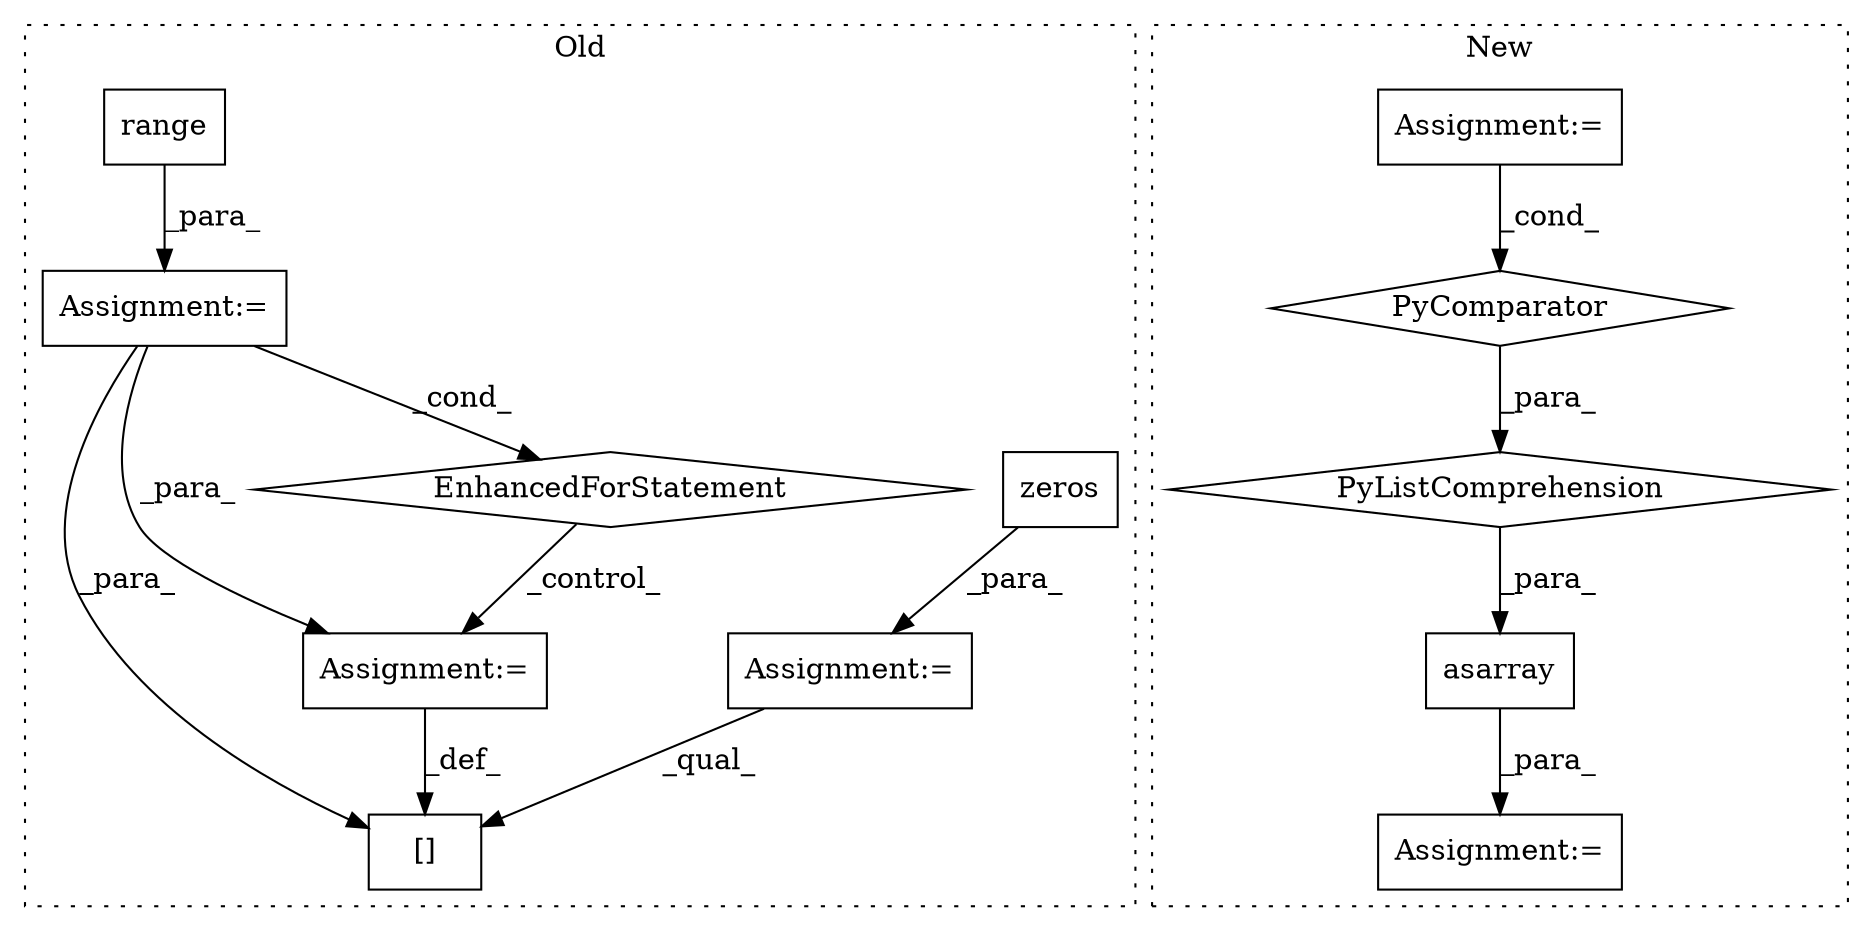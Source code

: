 digraph G {
subgraph cluster0 {
1 [label="zeros" a="32" s="4148,4159" l="6,1" shape="box"];
3 [label="Assignment:=" a="7" s="4141" l="1" shape="box"];
4 [label="[]" a="2" s="4351,4361" l="9,1" shape="box"];
5 [label="Assignment:=" a="7" s="4362" l="1" shape="box"];
6 [label="Assignment:=" a="7" s="4183,4260" l="57,2" shape="box"];
7 [label="EnhancedForStatement" a="70" s="4183,4260" l="57,2" shape="diamond"];
8 [label="range" a="32" s="4248,4259" l="6,1" shape="box"];
label = "Old";
style="dotted";
}
subgraph cluster1 {
2 [label="asarray" a="32" s="4193,4327" l="21,-5" shape="box"];
9 [label="Assignment:=" a="7" s="4186" l="1" shape="box"];
10 [label="PyListComprehension" a="109" s="4214" l="113" shape="diamond"];
11 [label="PyComparator" a="113" s="4284" l="35" shape="diamond"];
12 [label="Assignment:=" a="7" s="4127" l="1" shape="box"];
label = "New";
style="dotted";
}
1 -> 3 [label="_para_"];
2 -> 9 [label="_para_"];
3 -> 4 [label="_qual_"];
5 -> 4 [label="_def_"];
6 -> 4 [label="_para_"];
6 -> 5 [label="_para_"];
6 -> 7 [label="_cond_"];
7 -> 5 [label="_control_"];
8 -> 6 [label="_para_"];
10 -> 2 [label="_para_"];
11 -> 10 [label="_para_"];
12 -> 11 [label="_cond_"];
}
